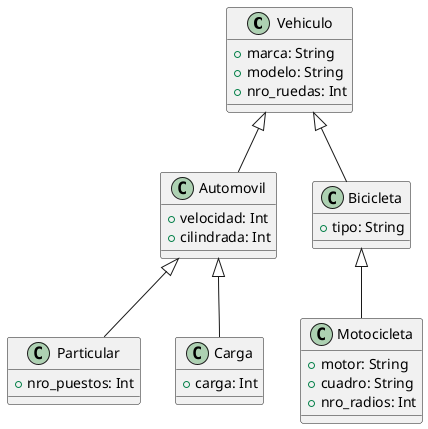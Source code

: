 @startuml
class Vehiculo {
    +marca: String
    +modelo: String
    +nro_ruedas: Int
}

class Automovil {
    +velocidad: Int
    +cilindrada: Int
}

class Particular {
    +nro_puestos: Int
}

class Carga {
    +carga: Int
}

class Bicicleta {
    +tipo: String
}

class Motocicleta {
    +motor: String
    +cuadro: String
    +nro_radios: Int
}

Vehiculo <|-- Automovil
Automovil <|-- Particular
Automovil <|-- Carga
Vehiculo <|-- Bicicleta
Bicicleta <|-- Motocicleta
@enduml

